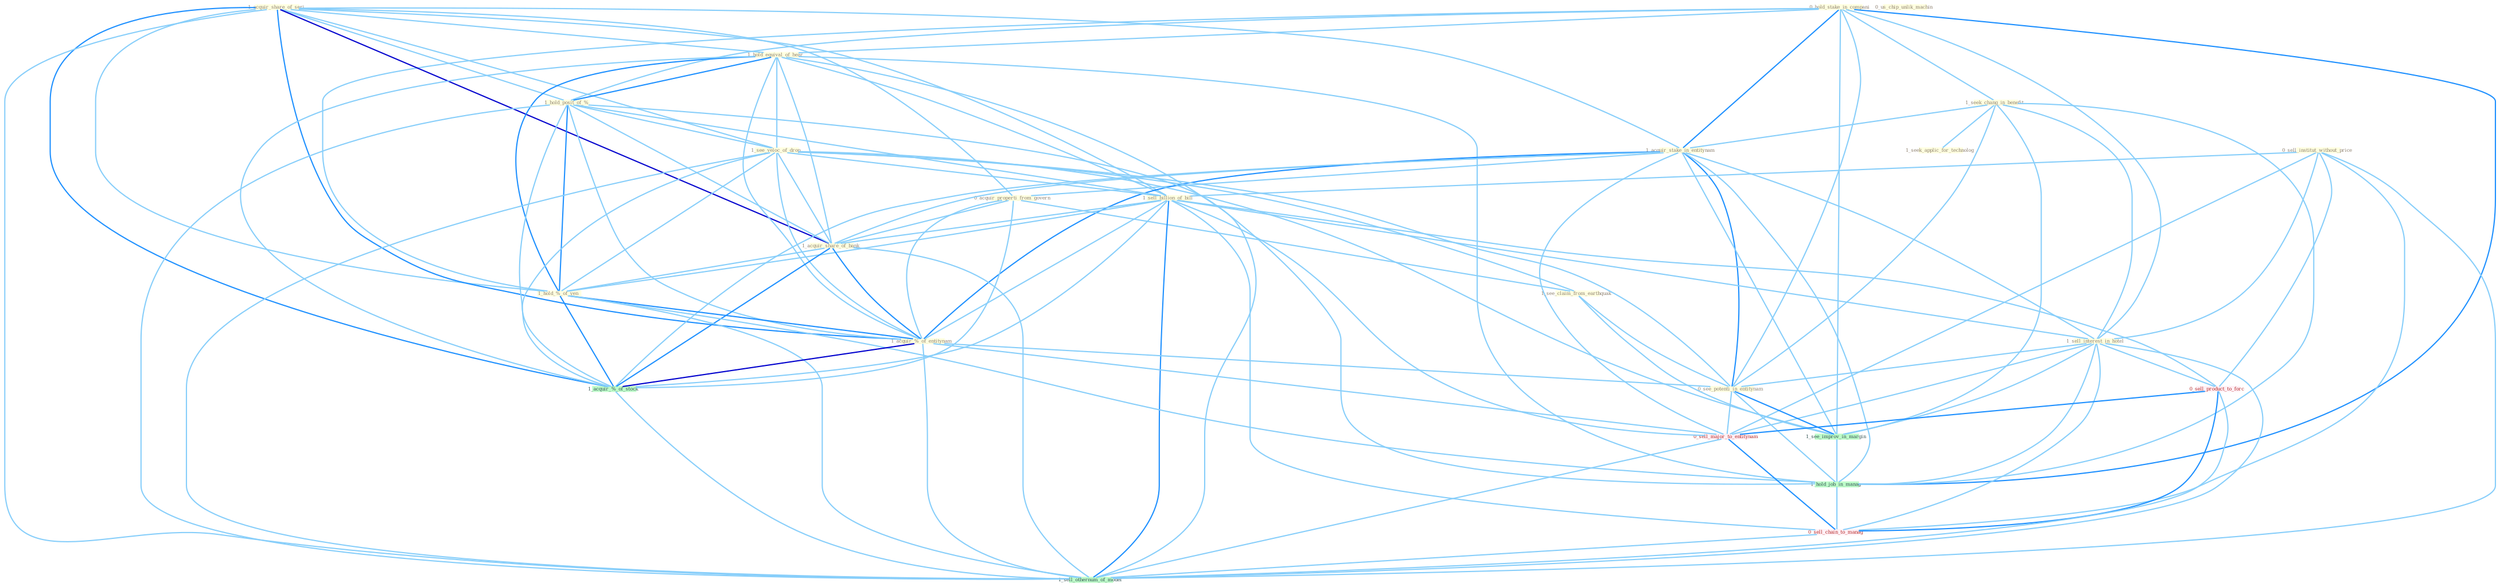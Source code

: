 Graph G{ 
    node
    [shape=polygon,style=filled,width=.5,height=.06,color="#BDFCC9",fixedsize=true,fontsize=4,
    fontcolor="#2f4f4f"];
    {node
    [color="#ffffe0", fontcolor="#8b7d6b"] "0_hold_stake_in_compani " "1_seek_chang_in_benefit " "1_acquir_share_of_seri " "1_hold_equival_of_hear " "0_us_chip_unlik_machin " "1_seek_applic_for_technolog " "1_acquir_stake_in_entitynam " "1_hold_posit_of_% " "0_acquir_properti_from_govern " "1_see_veloc_of_drop " "0_sell_institut_without_price " "1_sell_billion_of_bill " "1_acquir_share_of_bank " "1_hold_%_of_yen " "1_acquir_%_of_entitynam " "1_sell_interest_in_hotel " "1_see_claim_from_earthquak " "0_see_potenti_in_entitynam "}
{node [color="#fff0f5", fontcolor="#b22222"] "0_sell_product_to_forc " "0_sell_major_to_entitynam " "0_sell_chain_to_manag "}
edge [color="#B0E2FF"];

	"0_hold_stake_in_compani " -- "1_seek_chang_in_benefit " [w="1", color="#87cefa" ];
	"0_hold_stake_in_compani " -- "1_hold_equival_of_hear " [w="1", color="#87cefa" ];
	"0_hold_stake_in_compani " -- "1_acquir_stake_in_entitynam " [w="2", color="#1e90ff" , len=0.8];
	"0_hold_stake_in_compani " -- "1_hold_posit_of_% " [w="1", color="#87cefa" ];
	"0_hold_stake_in_compani " -- "1_hold_%_of_yen " [w="1", color="#87cefa" ];
	"0_hold_stake_in_compani " -- "1_sell_interest_in_hotel " [w="1", color="#87cefa" ];
	"0_hold_stake_in_compani " -- "0_see_potenti_in_entitynam " [w="1", color="#87cefa" ];
	"0_hold_stake_in_compani " -- "1_see_improv_in_margin " [w="1", color="#87cefa" ];
	"0_hold_stake_in_compani " -- "1_hold_job_in_manag " [w="2", color="#1e90ff" , len=0.8];
	"1_seek_chang_in_benefit " -- "1_seek_applic_for_technolog " [w="1", color="#87cefa" ];
	"1_seek_chang_in_benefit " -- "1_acquir_stake_in_entitynam " [w="1", color="#87cefa" ];
	"1_seek_chang_in_benefit " -- "1_sell_interest_in_hotel " [w="1", color="#87cefa" ];
	"1_seek_chang_in_benefit " -- "0_see_potenti_in_entitynam " [w="1", color="#87cefa" ];
	"1_seek_chang_in_benefit " -- "1_see_improv_in_margin " [w="1", color="#87cefa" ];
	"1_seek_chang_in_benefit " -- "1_hold_job_in_manag " [w="1", color="#87cefa" ];
	"1_acquir_share_of_seri " -- "1_hold_equival_of_hear " [w="1", color="#87cefa" ];
	"1_acquir_share_of_seri " -- "1_acquir_stake_in_entitynam " [w="1", color="#87cefa" ];
	"1_acquir_share_of_seri " -- "1_hold_posit_of_% " [w="1", color="#87cefa" ];
	"1_acquir_share_of_seri " -- "0_acquir_properti_from_govern " [w="1", color="#87cefa" ];
	"1_acquir_share_of_seri " -- "1_see_veloc_of_drop " [w="1", color="#87cefa" ];
	"1_acquir_share_of_seri " -- "1_sell_billion_of_bill " [w="1", color="#87cefa" ];
	"1_acquir_share_of_seri " -- "1_acquir_share_of_bank " [w="3", color="#0000cd" , len=0.6];
	"1_acquir_share_of_seri " -- "1_hold_%_of_yen " [w="1", color="#87cefa" ];
	"1_acquir_share_of_seri " -- "1_acquir_%_of_entitynam " [w="2", color="#1e90ff" , len=0.8];
	"1_acquir_share_of_seri " -- "1_acquir_%_of_stock " [w="2", color="#1e90ff" , len=0.8];
	"1_acquir_share_of_seri " -- "1_sell_othernum_of_model " [w="1", color="#87cefa" ];
	"1_hold_equival_of_hear " -- "1_hold_posit_of_% " [w="2", color="#1e90ff" , len=0.8];
	"1_hold_equival_of_hear " -- "1_see_veloc_of_drop " [w="1", color="#87cefa" ];
	"1_hold_equival_of_hear " -- "1_sell_billion_of_bill " [w="1", color="#87cefa" ];
	"1_hold_equival_of_hear " -- "1_acquir_share_of_bank " [w="1", color="#87cefa" ];
	"1_hold_equival_of_hear " -- "1_hold_%_of_yen " [w="2", color="#1e90ff" , len=0.8];
	"1_hold_equival_of_hear " -- "1_acquir_%_of_entitynam " [w="1", color="#87cefa" ];
	"1_hold_equival_of_hear " -- "1_acquir_%_of_stock " [w="1", color="#87cefa" ];
	"1_hold_equival_of_hear " -- "1_hold_job_in_manag " [w="1", color="#87cefa" ];
	"1_hold_equival_of_hear " -- "1_sell_othernum_of_model " [w="1", color="#87cefa" ];
	"1_acquir_stake_in_entitynam " -- "0_acquir_properti_from_govern " [w="1", color="#87cefa" ];
	"1_acquir_stake_in_entitynam " -- "1_acquir_share_of_bank " [w="1", color="#87cefa" ];
	"1_acquir_stake_in_entitynam " -- "1_acquir_%_of_entitynam " [w="2", color="#1e90ff" , len=0.8];
	"1_acquir_stake_in_entitynam " -- "1_sell_interest_in_hotel " [w="1", color="#87cefa" ];
	"1_acquir_stake_in_entitynam " -- "0_see_potenti_in_entitynam " [w="2", color="#1e90ff" , len=0.8];
	"1_acquir_stake_in_entitynam " -- "1_see_improv_in_margin " [w="1", color="#87cefa" ];
	"1_acquir_stake_in_entitynam " -- "1_acquir_%_of_stock " [w="1", color="#87cefa" ];
	"1_acquir_stake_in_entitynam " -- "1_hold_job_in_manag " [w="1", color="#87cefa" ];
	"1_acquir_stake_in_entitynam " -- "0_sell_major_to_entitynam " [w="1", color="#87cefa" ];
	"1_hold_posit_of_% " -- "1_see_veloc_of_drop " [w="1", color="#87cefa" ];
	"1_hold_posit_of_% " -- "1_sell_billion_of_bill " [w="1", color="#87cefa" ];
	"1_hold_posit_of_% " -- "1_acquir_share_of_bank " [w="1", color="#87cefa" ];
	"1_hold_posit_of_% " -- "1_hold_%_of_yen " [w="2", color="#1e90ff" , len=0.8];
	"1_hold_posit_of_% " -- "1_acquir_%_of_entitynam " [w="1", color="#87cefa" ];
	"1_hold_posit_of_% " -- "1_acquir_%_of_stock " [w="1", color="#87cefa" ];
	"1_hold_posit_of_% " -- "1_hold_job_in_manag " [w="1", color="#87cefa" ];
	"1_hold_posit_of_% " -- "1_sell_othernum_of_model " [w="1", color="#87cefa" ];
	"0_acquir_properti_from_govern " -- "1_acquir_share_of_bank " [w="1", color="#87cefa" ];
	"0_acquir_properti_from_govern " -- "1_acquir_%_of_entitynam " [w="1", color="#87cefa" ];
	"0_acquir_properti_from_govern " -- "1_see_claim_from_earthquak " [w="1", color="#87cefa" ];
	"0_acquir_properti_from_govern " -- "1_acquir_%_of_stock " [w="1", color="#87cefa" ];
	"1_see_veloc_of_drop " -- "1_sell_billion_of_bill " [w="1", color="#87cefa" ];
	"1_see_veloc_of_drop " -- "1_acquir_share_of_bank " [w="1", color="#87cefa" ];
	"1_see_veloc_of_drop " -- "1_hold_%_of_yen " [w="1", color="#87cefa" ];
	"1_see_veloc_of_drop " -- "1_acquir_%_of_entitynam " [w="1", color="#87cefa" ];
	"1_see_veloc_of_drop " -- "1_see_claim_from_earthquak " [w="1", color="#87cefa" ];
	"1_see_veloc_of_drop " -- "0_see_potenti_in_entitynam " [w="1", color="#87cefa" ];
	"1_see_veloc_of_drop " -- "1_see_improv_in_margin " [w="1", color="#87cefa" ];
	"1_see_veloc_of_drop " -- "1_acquir_%_of_stock " [w="1", color="#87cefa" ];
	"1_see_veloc_of_drop " -- "1_sell_othernum_of_model " [w="1", color="#87cefa" ];
	"0_sell_institut_without_price " -- "1_sell_billion_of_bill " [w="1", color="#87cefa" ];
	"0_sell_institut_without_price " -- "1_sell_interest_in_hotel " [w="1", color="#87cefa" ];
	"0_sell_institut_without_price " -- "0_sell_product_to_forc " [w="1", color="#87cefa" ];
	"0_sell_institut_without_price " -- "0_sell_major_to_entitynam " [w="1", color="#87cefa" ];
	"0_sell_institut_without_price " -- "0_sell_chain_to_manag " [w="1", color="#87cefa" ];
	"0_sell_institut_without_price " -- "1_sell_othernum_of_model " [w="1", color="#87cefa" ];
	"1_sell_billion_of_bill " -- "1_acquir_share_of_bank " [w="1", color="#87cefa" ];
	"1_sell_billion_of_bill " -- "1_hold_%_of_yen " [w="1", color="#87cefa" ];
	"1_sell_billion_of_bill " -- "1_acquir_%_of_entitynam " [w="1", color="#87cefa" ];
	"1_sell_billion_of_bill " -- "1_sell_interest_in_hotel " [w="1", color="#87cefa" ];
	"1_sell_billion_of_bill " -- "1_acquir_%_of_stock " [w="1", color="#87cefa" ];
	"1_sell_billion_of_bill " -- "0_sell_product_to_forc " [w="1", color="#87cefa" ];
	"1_sell_billion_of_bill " -- "0_sell_major_to_entitynam " [w="1", color="#87cefa" ];
	"1_sell_billion_of_bill " -- "0_sell_chain_to_manag " [w="1", color="#87cefa" ];
	"1_sell_billion_of_bill " -- "1_sell_othernum_of_model " [w="2", color="#1e90ff" , len=0.8];
	"1_acquir_share_of_bank " -- "1_hold_%_of_yen " [w="1", color="#87cefa" ];
	"1_acquir_share_of_bank " -- "1_acquir_%_of_entitynam " [w="2", color="#1e90ff" , len=0.8];
	"1_acquir_share_of_bank " -- "1_acquir_%_of_stock " [w="2", color="#1e90ff" , len=0.8];
	"1_acquir_share_of_bank " -- "1_sell_othernum_of_model " [w="1", color="#87cefa" ];
	"1_hold_%_of_yen " -- "1_acquir_%_of_entitynam " [w="2", color="#1e90ff" , len=0.8];
	"1_hold_%_of_yen " -- "1_acquir_%_of_stock " [w="2", color="#1e90ff" , len=0.8];
	"1_hold_%_of_yen " -- "1_hold_job_in_manag " [w="1", color="#87cefa" ];
	"1_hold_%_of_yen " -- "1_sell_othernum_of_model " [w="1", color="#87cefa" ];
	"1_acquir_%_of_entitynam " -- "0_see_potenti_in_entitynam " [w="1", color="#87cefa" ];
	"1_acquir_%_of_entitynam " -- "1_acquir_%_of_stock " [w="3", color="#0000cd" , len=0.6];
	"1_acquir_%_of_entitynam " -- "0_sell_major_to_entitynam " [w="1", color="#87cefa" ];
	"1_acquir_%_of_entitynam " -- "1_sell_othernum_of_model " [w="1", color="#87cefa" ];
	"1_sell_interest_in_hotel " -- "0_see_potenti_in_entitynam " [w="1", color="#87cefa" ];
	"1_sell_interest_in_hotel " -- "1_see_improv_in_margin " [w="1", color="#87cefa" ];
	"1_sell_interest_in_hotel " -- "1_hold_job_in_manag " [w="1", color="#87cefa" ];
	"1_sell_interest_in_hotel " -- "0_sell_product_to_forc " [w="1", color="#87cefa" ];
	"1_sell_interest_in_hotel " -- "0_sell_major_to_entitynam " [w="1", color="#87cefa" ];
	"1_sell_interest_in_hotel " -- "0_sell_chain_to_manag " [w="1", color="#87cefa" ];
	"1_sell_interest_in_hotel " -- "1_sell_othernum_of_model " [w="1", color="#87cefa" ];
	"1_see_claim_from_earthquak " -- "0_see_potenti_in_entitynam " [w="1", color="#87cefa" ];
	"1_see_claim_from_earthquak " -- "1_see_improv_in_margin " [w="1", color="#87cefa" ];
	"0_see_potenti_in_entitynam " -- "1_see_improv_in_margin " [w="2", color="#1e90ff" , len=0.8];
	"0_see_potenti_in_entitynam " -- "1_hold_job_in_manag " [w="1", color="#87cefa" ];
	"0_see_potenti_in_entitynam " -- "0_sell_major_to_entitynam " [w="1", color="#87cefa" ];
	"1_see_improv_in_margin " -- "1_hold_job_in_manag " [w="1", color="#87cefa" ];
	"1_acquir_%_of_stock " -- "1_sell_othernum_of_model " [w="1", color="#87cefa" ];
	"1_hold_job_in_manag " -- "0_sell_chain_to_manag " [w="1", color="#87cefa" ];
	"0_sell_product_to_forc " -- "0_sell_major_to_entitynam " [w="2", color="#1e90ff" , len=0.8];
	"0_sell_product_to_forc " -- "0_sell_chain_to_manag " [w="2", color="#1e90ff" , len=0.8];
	"0_sell_product_to_forc " -- "1_sell_othernum_of_model " [w="1", color="#87cefa" ];
	"0_sell_major_to_entitynam " -- "0_sell_chain_to_manag " [w="2", color="#1e90ff" , len=0.8];
	"0_sell_major_to_entitynam " -- "1_sell_othernum_of_model " [w="1", color="#87cefa" ];
	"0_sell_chain_to_manag " -- "1_sell_othernum_of_model " [w="1", color="#87cefa" ];
}